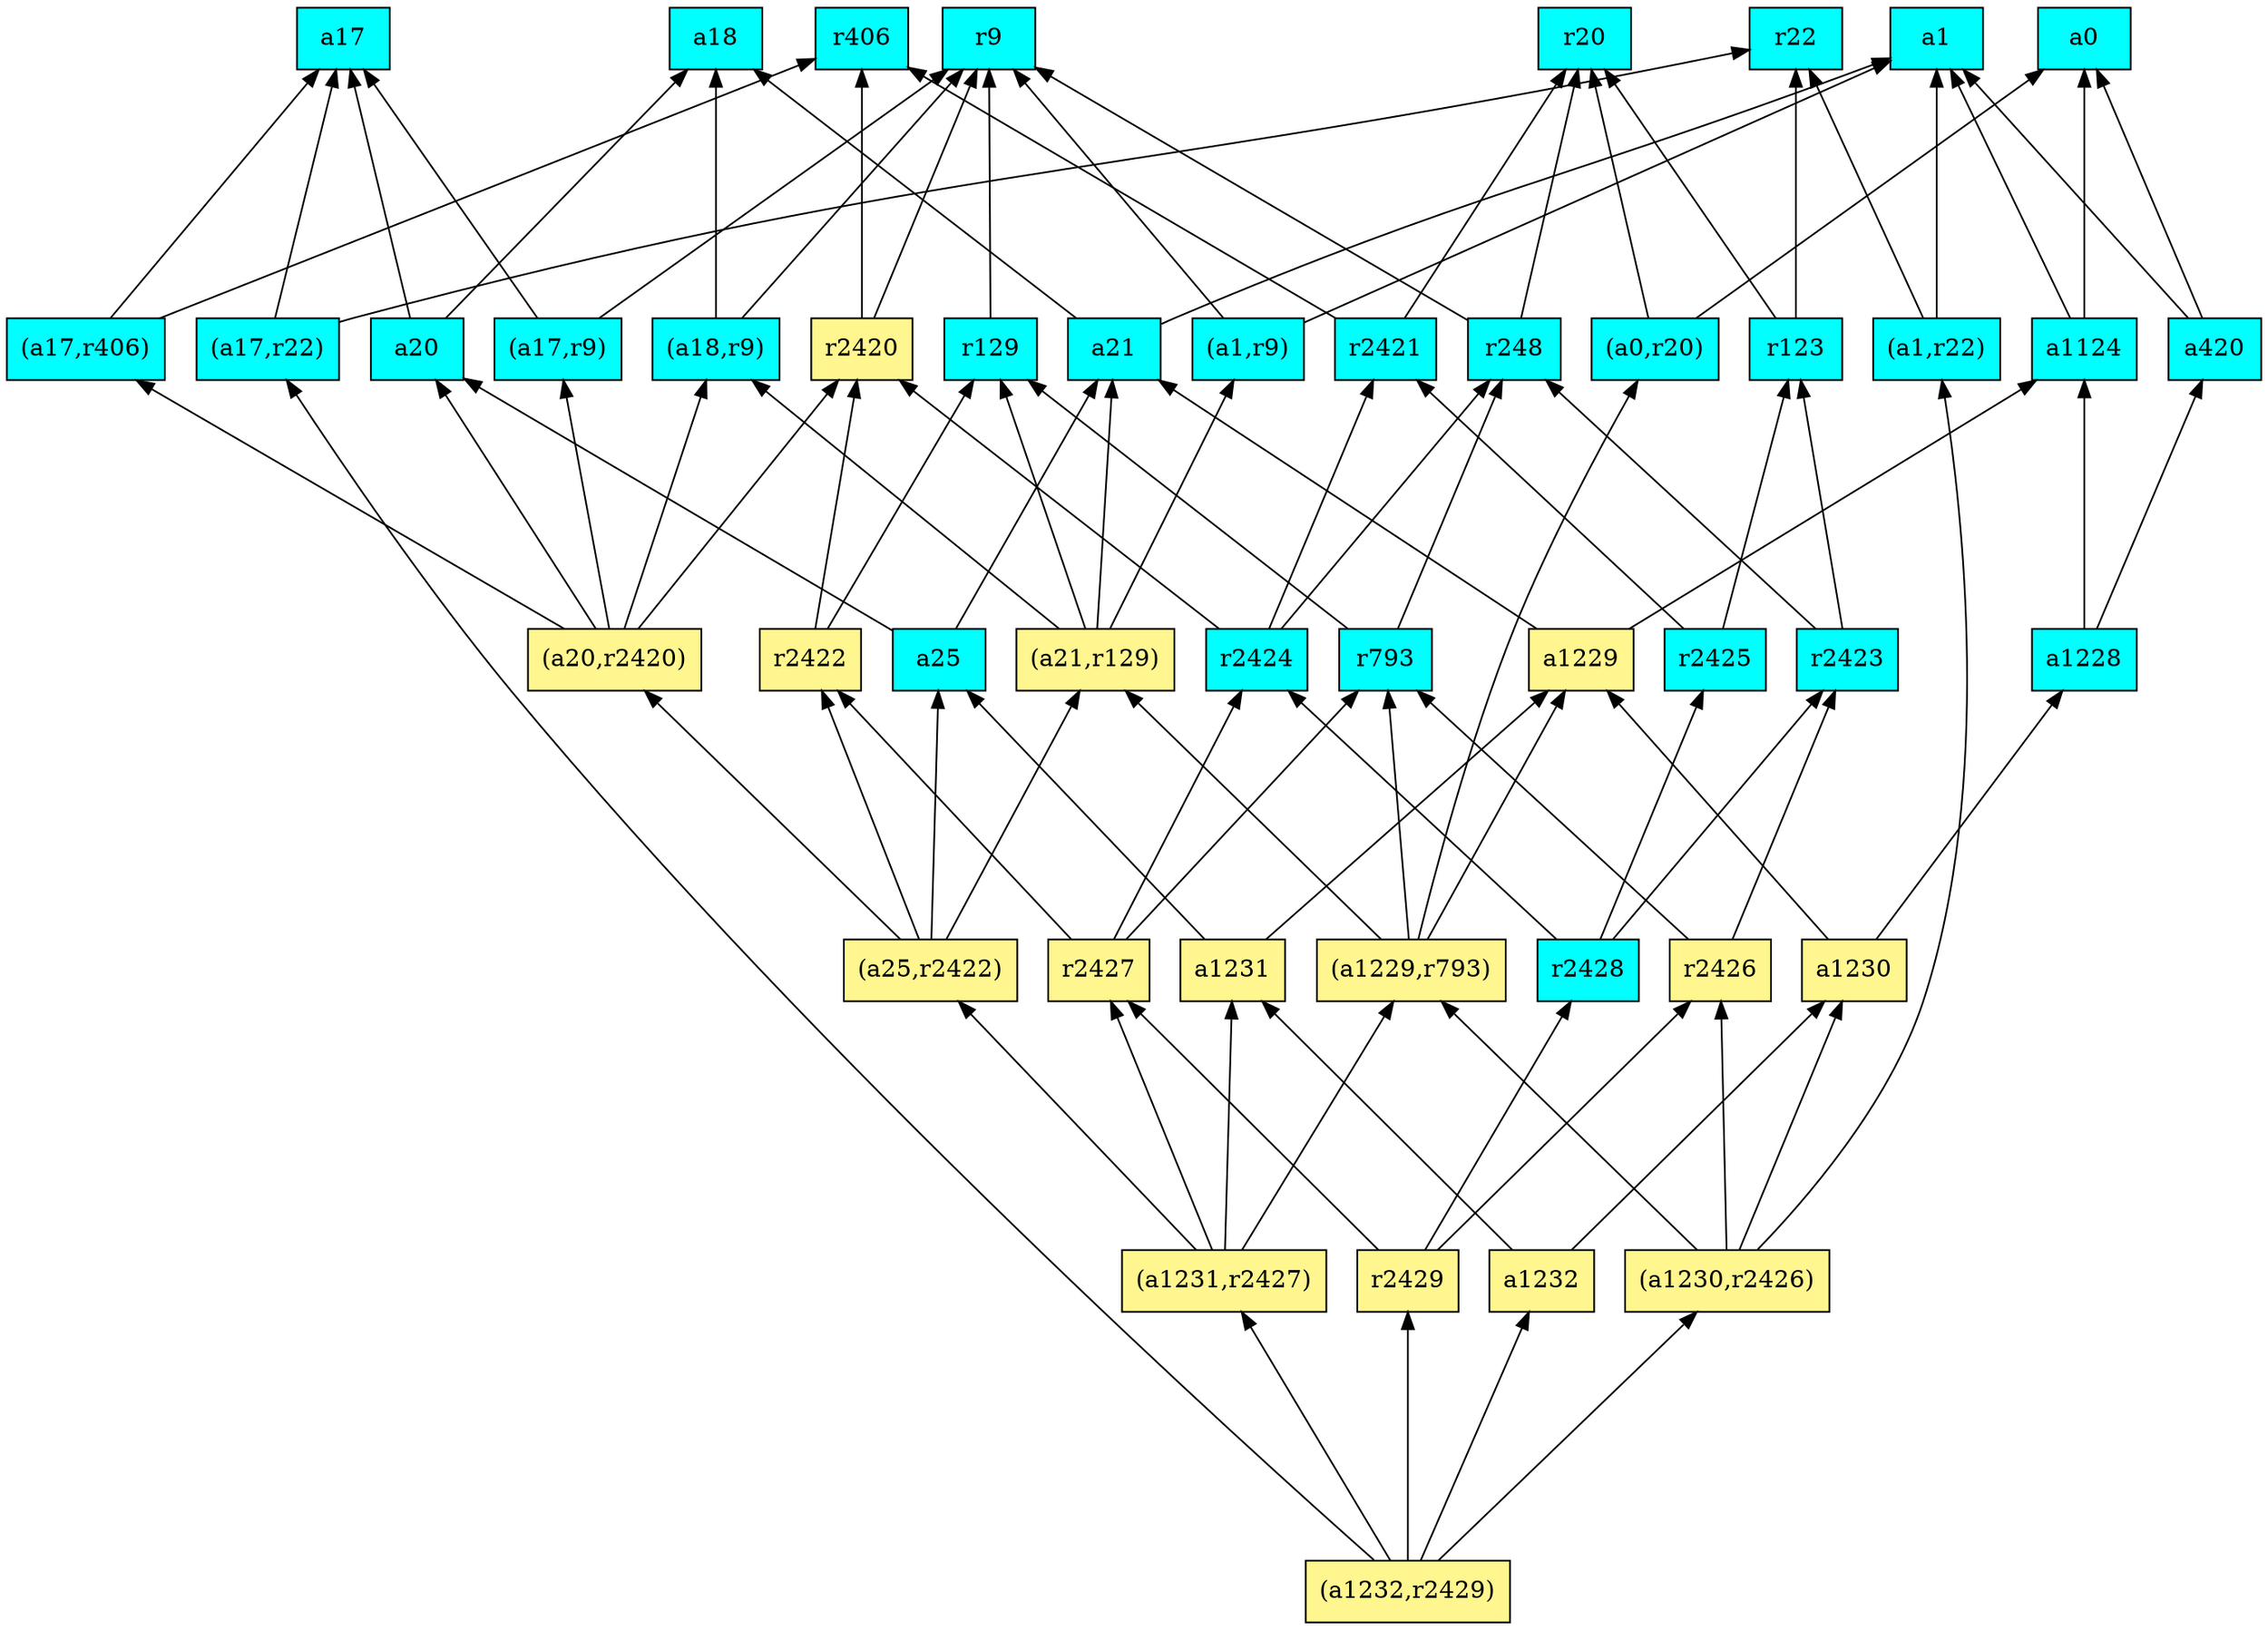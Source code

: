 digraph G {
rankdir=BT;ranksep="2.0";
"(a1,r9)" [shape=record,fillcolor=cyan,style=filled,label="{(a1,r9)}"];
"a1229" [shape=record,fillcolor=khaki1,style=filled,label="{a1229}"];
"r2425" [shape=record,fillcolor=cyan,style=filled,label="{r2425}"];
"r2426" [shape=record,fillcolor=khaki1,style=filled,label="{r2426}"];
"(a0,r20)" [shape=record,fillcolor=cyan,style=filled,label="{(a0,r20)}"];
"(a21,r129)" [shape=record,fillcolor=khaki1,style=filled,label="{(a21,r129)}"];
"(a1,r22)" [shape=record,fillcolor=cyan,style=filled,label="{(a1,r22)}"];
"r2424" [shape=record,fillcolor=cyan,style=filled,label="{r2424}"];
"r9" [shape=record,fillcolor=cyan,style=filled,label="{r9}"];
"a21" [shape=record,fillcolor=cyan,style=filled,label="{a21}"];
"(a20,r2420)" [shape=record,fillcolor=khaki1,style=filled,label="{(a20,r2420)}"];
"r2423" [shape=record,fillcolor=cyan,style=filled,label="{r2423}"];
"a20" [shape=record,fillcolor=cyan,style=filled,label="{a20}"];
"r2421" [shape=record,fillcolor=cyan,style=filled,label="{r2421}"];
"(a1232,r2429)" [shape=record,fillcolor=khaki1,style=filled,label="{(a1232,r2429)}"];
"(a18,r9)" [shape=record,fillcolor=cyan,style=filled,label="{(a18,r9)}"];
"a1228" [shape=record,fillcolor=cyan,style=filled,label="{a1228}"];
"(a1230,r2426)" [shape=record,fillcolor=khaki1,style=filled,label="{(a1230,r2426)}"];
"r2422" [shape=record,fillcolor=khaki1,style=filled,label="{r2422}"];
"a1124" [shape=record,fillcolor=cyan,style=filled,label="{a1124}"];
"r2429" [shape=record,fillcolor=khaki1,style=filled,label="{r2429}"];
"r129" [shape=record,fillcolor=cyan,style=filled,label="{r129}"];
"a1231" [shape=record,fillcolor=khaki1,style=filled,label="{a1231}"];
"r22" [shape=record,fillcolor=cyan,style=filled,label="{r22}"];
"a17" [shape=record,fillcolor=cyan,style=filled,label="{a17}"];
"a1232" [shape=record,fillcolor=khaki1,style=filled,label="{a1232}"];
"r2420" [shape=record,fillcolor=khaki1,style=filled,label="{r2420}"];
"r793" [shape=record,fillcolor=cyan,style=filled,label="{r793}"];
"(a25,r2422)" [shape=record,fillcolor=khaki1,style=filled,label="{(a25,r2422)}"];
"r123" [shape=record,fillcolor=cyan,style=filled,label="{r123}"];
"a18" [shape=record,fillcolor=cyan,style=filled,label="{a18}"];
"a25" [shape=record,fillcolor=cyan,style=filled,label="{a25}"];
"(a17,r22)" [shape=record,fillcolor=cyan,style=filled,label="{(a17,r22)}"];
"r406" [shape=record,fillcolor=cyan,style=filled,label="{r406}"];
"r2428" [shape=record,fillcolor=cyan,style=filled,label="{r2428}"];
"r2427" [shape=record,fillcolor=khaki1,style=filled,label="{r2427}"];
"a1" [shape=record,fillcolor=cyan,style=filled,label="{a1}"];
"a420" [shape=record,fillcolor=cyan,style=filled,label="{a420}"];
"(a1231,r2427)" [shape=record,fillcolor=khaki1,style=filled,label="{(a1231,r2427)}"];
"(a17,r9)" [shape=record,fillcolor=cyan,style=filled,label="{(a17,r9)}"];
"(a1229,r793)" [shape=record,fillcolor=khaki1,style=filled,label="{(a1229,r793)}"];
"r248" [shape=record,fillcolor=cyan,style=filled,label="{r248}"];
"r20" [shape=record,fillcolor=cyan,style=filled,label="{r20}"];
"(a17,r406)" [shape=record,fillcolor=cyan,style=filled,label="{(a17,r406)}"];
"a1230" [shape=record,fillcolor=khaki1,style=filled,label="{a1230}"];
"a0" [shape=record,fillcolor=cyan,style=filled,label="{a0}"];
"(a1,r9)" -> "r9"
"(a1,r9)" -> "a1"
"a1229" -> "a1124"
"a1229" -> "a21"
"r2425" -> "r2421"
"r2425" -> "r123"
"r2426" -> "r2423"
"r2426" -> "r793"
"(a0,r20)" -> "a0"
"(a0,r20)" -> "r20"
"(a21,r129)" -> "(a1,r9)"
"(a21,r129)" -> "r129"
"(a21,r129)" -> "a21"
"(a21,r129)" -> "(a18,r9)"
"(a1,r22)" -> "a1"
"(a1,r22)" -> "r22"
"r2424" -> "r248"
"r2424" -> "r2421"
"r2424" -> "r2420"
"a21" -> "a1"
"a21" -> "a18"
"(a20,r2420)" -> "(a17,r9)"
"(a20,r2420)" -> "a20"
"(a20,r2420)" -> "r2420"
"(a20,r2420)" -> "(a17,r406)"
"(a20,r2420)" -> "(a18,r9)"
"r2423" -> "r248"
"r2423" -> "r123"
"a20" -> "a18"
"a20" -> "a17"
"r2421" -> "r20"
"r2421" -> "r406"
"(a1232,r2429)" -> "r2429"
"(a1232,r2429)" -> "(a1231,r2427)"
"(a1232,r2429)" -> "a1232"
"(a1232,r2429)" -> "(a17,r22)"
"(a1232,r2429)" -> "(a1230,r2426)"
"(a18,r9)" -> "r9"
"(a18,r9)" -> "a18"
"a1228" -> "a1124"
"a1228" -> "a420"
"(a1230,r2426)" -> "r2426"
"(a1230,r2426)" -> "(a1229,r793)"
"(a1230,r2426)" -> "(a1,r22)"
"(a1230,r2426)" -> "a1230"
"r2422" -> "r129"
"r2422" -> "r2420"
"a1124" -> "a1"
"a1124" -> "a0"
"r2429" -> "r2427"
"r2429" -> "r2426"
"r2429" -> "r2428"
"r129" -> "r9"
"a1231" -> "a1229"
"a1231" -> "a25"
"a1232" -> "a1231"
"a1232" -> "a1230"
"r2420" -> "r9"
"r2420" -> "r406"
"r793" -> "r129"
"r793" -> "r248"
"(a25,r2422)" -> "(a20,r2420)"
"(a25,r2422)" -> "(a21,r129)"
"(a25,r2422)" -> "a25"
"(a25,r2422)" -> "r2422"
"r123" -> "r20"
"r123" -> "r22"
"a25" -> "a20"
"a25" -> "a21"
"(a17,r22)" -> "a17"
"(a17,r22)" -> "r22"
"r2428" -> "r2425"
"r2428" -> "r2424"
"r2428" -> "r2423"
"r2427" -> "r793"
"r2427" -> "r2424"
"r2427" -> "r2422"
"a420" -> "a1"
"a420" -> "a0"
"(a1231,r2427)" -> "r2427"
"(a1231,r2427)" -> "a1231"
"(a1231,r2427)" -> "(a1229,r793)"
"(a1231,r2427)" -> "(a25,r2422)"
"(a17,r9)" -> "r9"
"(a17,r9)" -> "a17"
"(a1229,r793)" -> "a1229"
"(a1229,r793)" -> "(a0,r20)"
"(a1229,r793)" -> "(a21,r129)"
"(a1229,r793)" -> "r793"
"r248" -> "r9"
"r248" -> "r20"
"(a17,r406)" -> "r406"
"(a17,r406)" -> "a17"
"a1230" -> "a1229"
"a1230" -> "a1228"
}